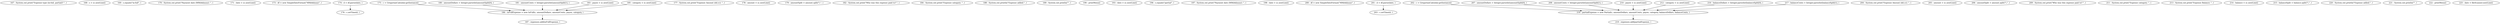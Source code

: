digraph G {
"167 : System.out.print(\"Expense type (in-full, partial)? \", )"
"168 : s = sc.nextLine()"
"169 : s.equals(\"in-full\", )"
"170 : System.out.print(\"Payment date (MM/dd/yyyy): \", )"
"171 : date = sc.nextLine()"
"173 : df = new SimpleDateFormat(\"MM/dd/yyyy\", )"
"174 : d = df.parse(date, )"
"174 : d = df.parse(date, )" -> "176 : c.setTime(d, )"
"175 : c = GregorianCalendar.getInstance()"
"175 : c = GregorianCalendar.getInstance()" -> "186 : inFullExpense = new InFull(c, amountDollars, amountCents, payee, category, )"
"176 : c.setTime(d, )"
"177 : System.out.print(\"Expense Amount (dd.cc): \", )"
"178 : amount = sc.nextLine()"
"179 : amountSplit = amount.split(\"\\.\", )"
"180 : amountDollars = Integer.parseInt(amountSplit[0], )"
"180 : amountDollars = Integer.parseInt(amountSplit[0], )" -> "186 : inFullExpense = new InFull(c, amountDollars, amountCents, payee, category, )"
"181 : amountCents = Integer.parseInt(amountSplit[1], )"
"181 : amountCents = Integer.parseInt(amountSplit[1], )" -> "186 : inFullExpense = new InFull(c, amountDollars, amountCents, payee, category, )"
"182 : System.out.print(\"Who was this expense paid to? \", )"
"183 : payee = sc.nextLine()"
"183 : payee = sc.nextLine()" -> "186 : inFullExpense = new InFull(c, amountDollars, amountCents, payee, category, )"
"184 : System.out.print(\"Expense category: \", )"
"185 : category = sc.nextLine()"
"185 : category = sc.nextLine()" -> "186 : inFullExpense = new InFull(c, amountDollars, amountCents, payee, category, )"
"186 : inFullExpense = new InFull(c, amountDollars, amountCents, payee, category, )"
"186 : inFullExpense = new InFull(c, amountDollars, amountCents, payee, category, )" -> "187 : expenses.add(inFullExpense, )"
"187 : expenses.add(inFullExpense, )"
"188 : System.out.println(\"Expense added.\", )"
"189 : System.out.println(\"\", )"
"190 : printMenu()"
"193 : date = sc.nextLine()"
"196 : s.equals(\"partial\", )"
"197 : System.out.print(\"Payment date (MM/dd/yyyy): \", )"
"198 : date = sc.nextLine()"
"200 : df = new SimpleDateFormat(\"MM/dd/yyyy\", )"
"201 : d = df.parse(date, )"
"201 : d = df.parse(date, )" -> "203 : c.setTime(d, )"
"202 : c = GregorianCalendar.getInstance()"
"202 : c = GregorianCalendar.getInstance()" -> "218 : partialExpense = new Partial(c, amountDollars, amountCents, payee, category, balanceDollars, balanceCents, )"
"203 : c.setTime(d, )"
"204 : System.out.print(\"Expense Amount (dd.cc): \", )"
"205 : amount = sc.nextLine()"
"206 : amountSplit = amount.split(\"\\.\", )"
"207 : amountDollars = Integer.parseInt(amountSplit[0], )"
"207 : amountDollars = Integer.parseInt(amountSplit[0], )" -> "218 : partialExpense = new Partial(c, amountDollars, amountCents, payee, category, balanceDollars, balanceCents, )"
"208 : amountCents = Integer.parseInt(amountSplit[1], )"
"208 : amountCents = Integer.parseInt(amountSplit[1], )" -> "218 : partialExpense = new Partial(c, amountDollars, amountCents, payee, category, balanceDollars, balanceCents, )"
"209 : System.out.print(\"Who was this expense paid to? \", )"
"210 : payee = sc.nextLine()"
"210 : payee = sc.nextLine()" -> "218 : partialExpense = new Partial(c, amountDollars, amountCents, payee, category, balanceDollars, balanceCents, )"
"211 : System.out.print(\"Expense category: \", )"
"212 : category = sc.nextLine()"
"212 : category = sc.nextLine()" -> "218 : partialExpense = new Partial(c, amountDollars, amountCents, payee, category, balanceDollars, balanceCents, )"
"213 : System.out.print(\"Expense Balance: \", )"
"214 : balance = sc.nextLine()"
"215 : balanceSplit = balance.split(\"\\.\", )"
"216 : balanceDollars = Integer.parseInt(balanceSplit[0], )"
"216 : balanceDollars = Integer.parseInt(balanceSplit[0], )" -> "218 : partialExpense = new Partial(c, amountDollars, amountCents, payee, category, balanceDollars, balanceCents, )"
"217 : balanceCents = Integer.parseInt(balanceSplit[1], )"
"217 : balanceCents = Integer.parseInt(balanceSplit[1], )" -> "218 : partialExpense = new Partial(c, amountDollars, amountCents, payee, category, balanceDollars, balanceCents, )"
"218 : partialExpense = new Partial(c, amountDollars, amountCents, payee, category, balanceDollars, balanceCents, )"
"218 : partialExpense = new Partial(c, amountDollars, amountCents, payee, category, balanceDollars, balanceCents, )" -> "219 : expenses.add(partialExpense, )"
"219 : expenses.add(partialExpense, )"
"220 : System.out.println(\"Expense added.\", )"
"221 : System.out.println(\"\", )"
"222 : printMenu()"
"225 : date = fileScanner.nextLine()"
}